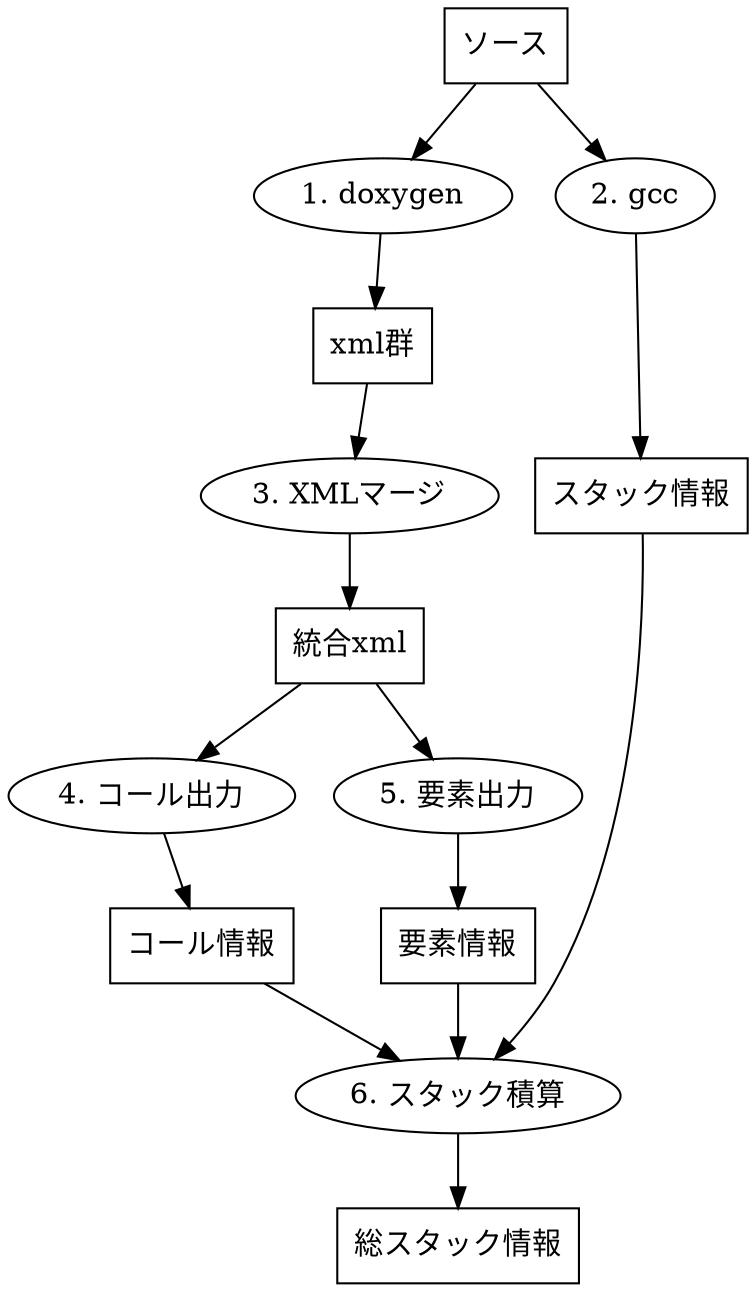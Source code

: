digraph {
    // データ
    node[shape="box"];
    source[label="ソース"];
    xml[label="xml群"];
    mxml[label="統合xml"];
    call_data[label="コール情報"];
    stack_data[label="スタック情報"];
    atom_data[label="要素情報"];
    stack_sum[label="総スタック情報"];
    // 変換
    node[shape="ellipse"];
    doxygen[label="1. doxygen"];
    gcc[label="2. gcc"];
    merge_xml[label="3. XMLマージ"];
    parse_call[label="4. コール出力"];
    parse_func[label="5. 要素出力"];
    sum_stack[label="6. スタック積算"];
    // 流れ
    source->doxygen->xml->merge_xml->mxml;
    source->gcc->stack_data;
    mxml->parse_call->call_data;
    mxml->parse_func->atom_data;
    atom_data -> sum_stack;
    stack_data-> sum_stack;
    call_data->sum_stack->stack_sum;
}
